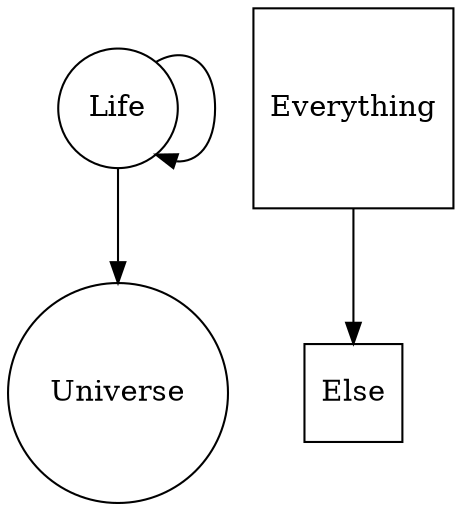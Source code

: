 digraph G {

Life[shape=circle]

Universe[shape=circle]

Everything[shape=square]

Else[shape=square]

Life->Universe

Everything->Else

Life->Life

}